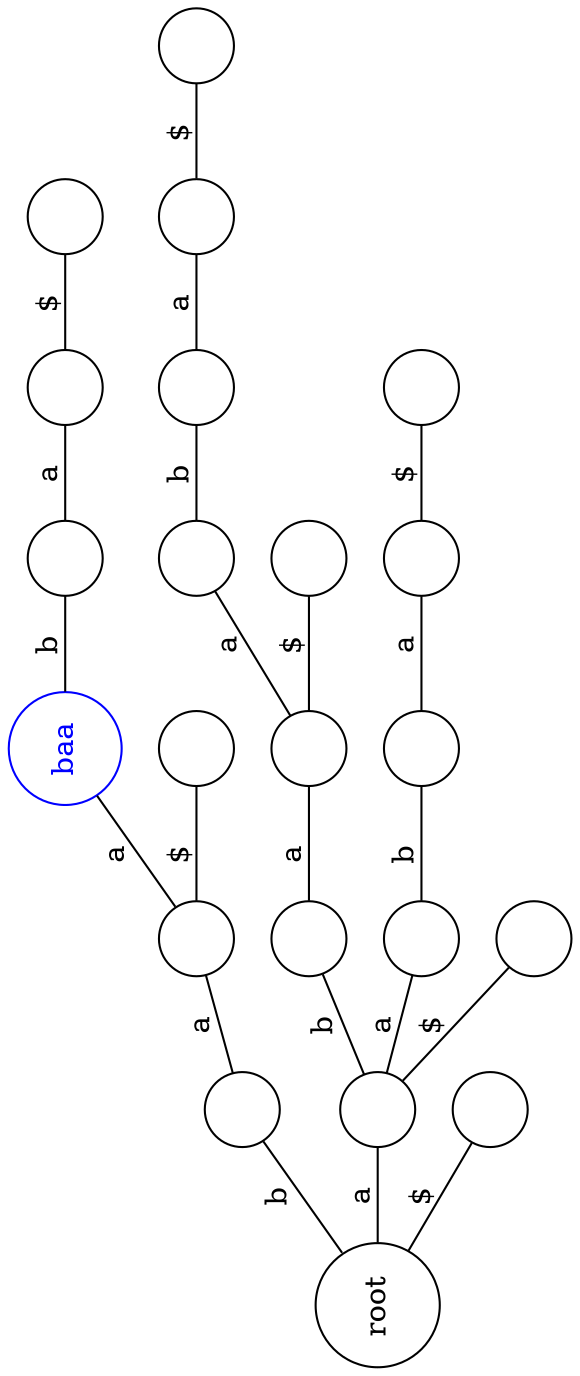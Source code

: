  graph trie_b {
 rankdir=LR;
 orientation=landscape;
 size = 10;

1   [shape=circle, label="root"];
2   [shape=circle, label=""];
3   [shape=circle, label=""];
4   [shape=circle, color="blue", fontcolor="blue", label="baa"];
5   [shape=circle, label=""];
6   [shape=circle, label=""];
7   [shape=circle, label=""];
8   [shape=circle, label=""];
9   [shape=circle, label=""];
10  [shape=circle, label=""];
11  [shape=circle, label=""];
12  [shape=circle, label=""];
13  [shape=circle, label=""];
14  [shape=circle, label=""];
15  [shape=circle, label=""];
16  [shape=circle, label=""];
17  [shape=circle, label=""];
18  [shape=circle, label=""];
19  [shape=circle, label=""];
20  [shape=circle, label=""];
21  [shape=circle, label=""];
22  [shape=circle, label=""];

 1 -- 2 [label="b"];
 2 -- 3 [label="a"];
 3 -- 4 [label="a"];
 4 -- 5 [label="b"];
 5 -- 6 [label="a"];
 6 -- 7 [label="$"];

 1 -- 8 [label="a"];
 8 -- 9 [label="b"];
 9 -- 10 [label="a"];
 10 -- 11 [label="a"];
 11 -- 12 [label="b"];
 12 -- 13 [label="a"];
 13 -- 14 [label="$"];

 8 -- 15 [label="a"];
 15 -- 16  [label="b"];
 16 -- 17 [label="a"];
 17 -- 18 [label="$"];

 8 -- 22 [label="$"];
 10 -- 21 [label="$"];
 1 -- 19 [label="$"];
 3 -- 20 [label="$"];

 }